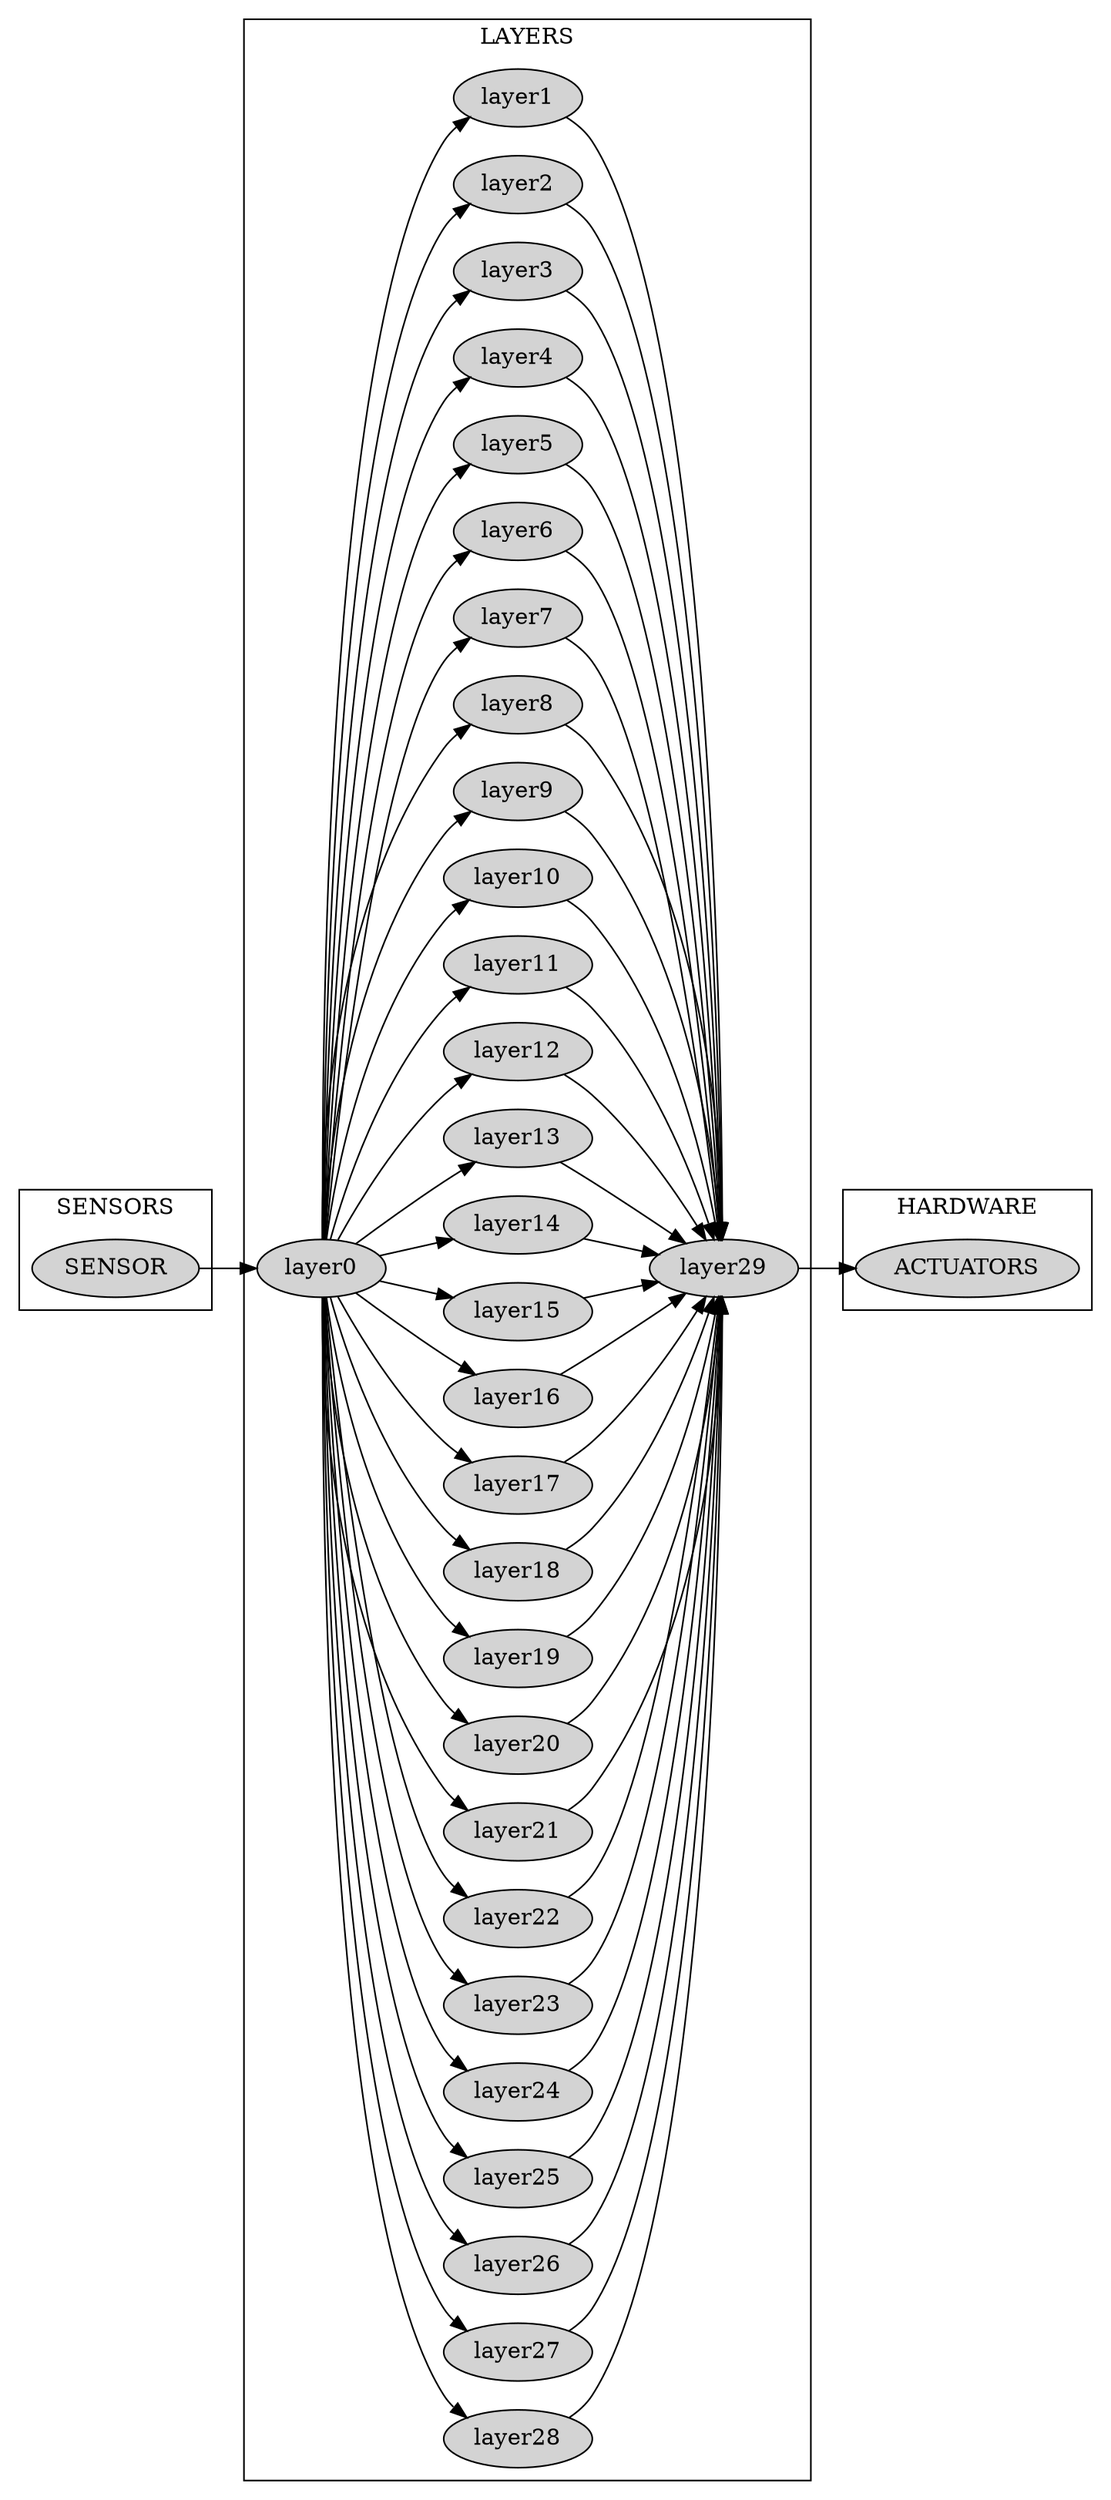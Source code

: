 digraph ANN {
	graph [rankdir=LR]
	subgraph cluster_0 {
		node [style=filled]
		color=black label=HARDWARE rank=same
		ACTUATORS
	}
	subgraph cluster_1 {
		node [style=filled]
		color=black label=LAYERS rank=same
		layer28 -> layer29
		layer27 -> layer29
		layer26 -> layer29
		layer25 -> layer29
		layer24 -> layer29
		layer23 -> layer29
		layer22 -> layer29
		layer21 -> layer29
		layer20 -> layer29
		layer19 -> layer29
		layer18 -> layer29
		layer17 -> layer29
		layer16 -> layer29
		layer15 -> layer29
		layer14 -> layer29
		layer13 -> layer29
		layer12 -> layer29
		layer11 -> layer29
		layer10 -> layer29
		layer9 -> layer29
		layer8 -> layer29
		layer7 -> layer29
		layer6 -> layer29
		layer5 -> layer29
		layer4 -> layer29
		layer3 -> layer29
		layer2 -> layer29
		layer1 -> layer29
		layer0 -> layer1
		layer0 -> layer2
		layer0 -> layer3
		layer0 -> layer4
		layer0 -> layer5
		layer0 -> layer6
		layer0 -> layer7
		layer0 -> layer8
		layer0 -> layer9
		layer0 -> layer10
		layer0 -> layer11
		layer0 -> layer12
		layer0 -> layer13
		layer0 -> layer14
		layer0 -> layer15
		layer0 -> layer16
		layer0 -> layer17
		layer0 -> layer18
		layer0 -> layer19
		layer0 -> layer20
		layer0 -> layer21
		layer0 -> layer22
		layer0 -> layer23
		layer0 -> layer24
		layer0 -> layer25
		layer0 -> layer26
		layer0 -> layer27
		layer0 -> layer28
	}
	subgraph cluster_2 {
		node [style=filled]
		color=black label=SENSORS rank=same
		SENSOR
	}
	layer29 -> ACTUATORS
	SENSOR -> layer0
}
